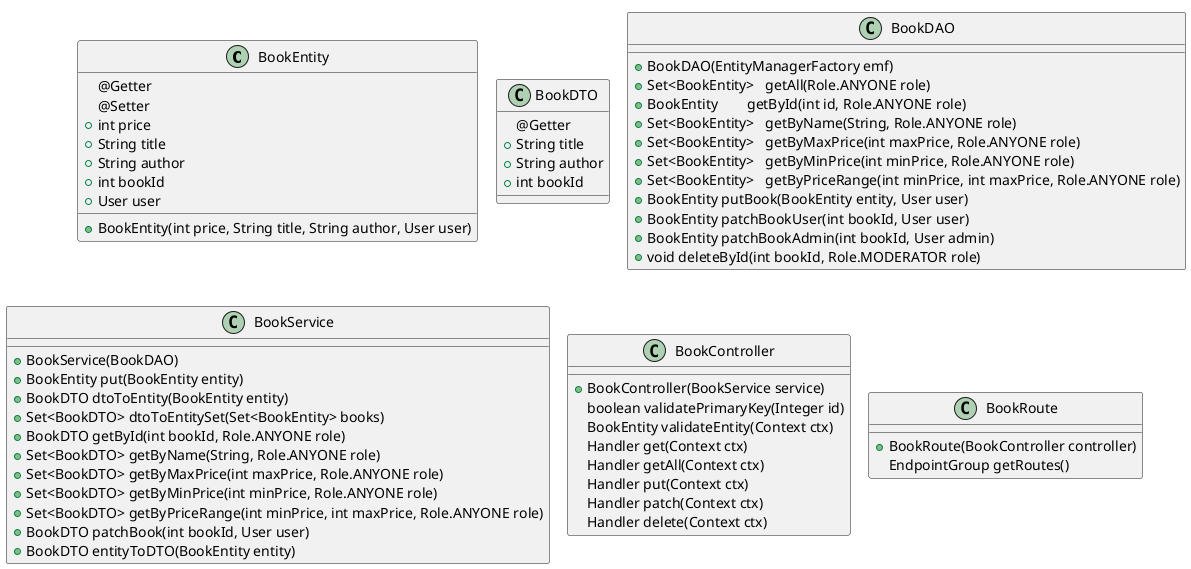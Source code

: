 @startuml
!pragma layout smetana
'https://plantuml.com/class-diagram

class   BookEntity
class   BookDTO
class   BookDAO
class   BookService
class   BookController
class   BookRoute

class BookEntity{
@Getter
@Setter
+ int price
+ String title
+ String author
+ int bookId
+ User user
+ BookEntity(int price, String title, String author, User user)
}

class BookDTO{
@Getter
+ String title
+ String author
+ int bookId
}

class BookDAO {
+   BookDAO(EntityManagerFactory emf)
+   Set<BookEntity>   getAll(Role.ANYONE role)
+   BookEntity        getById(int id, Role.ANYONE role)
+   Set<BookEntity>   getByName(String, Role.ANYONE role)
+   Set<BookEntity>   getByMaxPrice(int maxPrice, Role.ANYONE role)
+   Set<BookEntity>   getByMinPrice(int minPrice, Role.ANYONE role)
+   Set<BookEntity>   getByPriceRange(int minPrice, int maxPrice, Role.ANYONE role)
+   BookEntity putBook(BookEntity entity, User user)
+   BookEntity patchBookUser(int bookId, User user)
+   BookEntity patchBookAdmin(int bookId, User admin)
+   void deleteById(int bookId, Role.MODERATOR role)
}

class BookService{
+ BookService(BookDAO)
+ BookEntity put(BookEntity entity)
+ BookDTO dtoToEntity(BookEntity entity)
+ Set<BookDTO> dtoToEntitySet(Set<BookEntity> books)
+ BookDTO getById(int bookId, Role.ANYONE role)
+ Set<BookDTO> getByName(String, Role.ANYONE role)
+ Set<BookDTO> getByMaxPrice(int maxPrice, Role.ANYONE role)
+ Set<BookDTO> getByMinPrice(int minPrice, Role.ANYONE role)
+ Set<BookDTO> getByPriceRange(int minPrice, int maxPrice, Role.ANYONE role)
+ BookDTO patchBook(int bookId, User user)
+ BookDTO entityToDTO(BookEntity entity)
}

class BookController{
+ BookController(BookService service)
boolean validatePrimaryKey(Integer id)
BookEntity validateEntity(Context ctx)
Handler get(Context ctx)
Handler getAll(Context ctx)
Handler put(Context ctx)
Handler patch(Context ctx)
Handler delete(Context ctx)
}

class BookRoute{
+ BookRoute(BookController controller)
EndpointGroup getRoutes()
}

@enduml